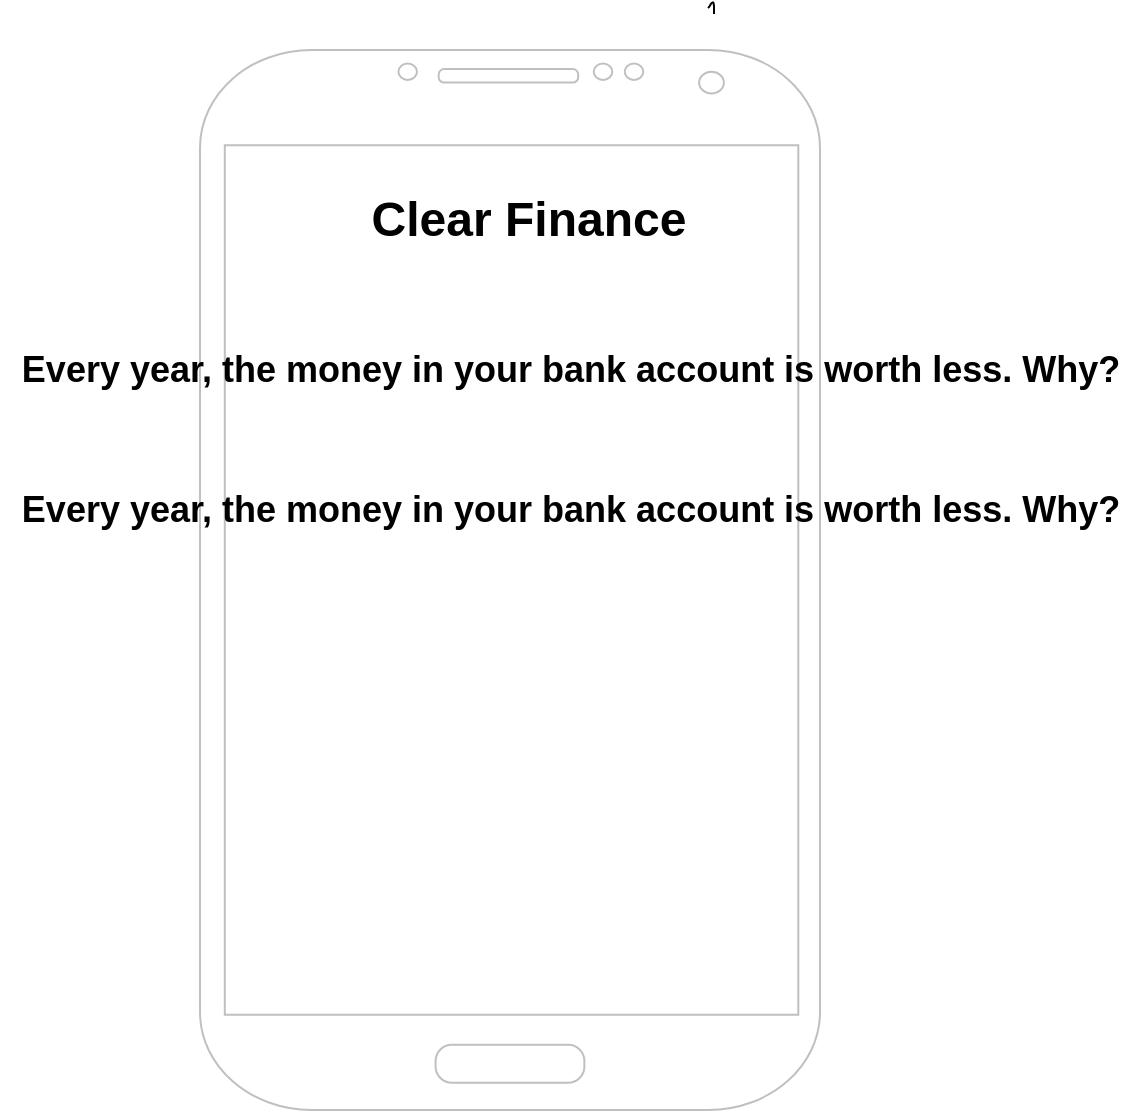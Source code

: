 <mxfile version="20.0.4" type="github">
  <diagram id="fg8l1_sHuMjB2g9FjELG" name="Page-1">
    <mxGraphModel dx="1209" dy="802" grid="1" gridSize="10" guides="1" tooltips="1" connect="1" arrows="1" fold="1" page="1" pageScale="1" pageWidth="850" pageHeight="1100" math="0" shadow="0">
      <root>
        <mxCell id="0" />
        <mxCell id="1" parent="0" />
        <mxCell id="YeKtraM9uPKnGrGfIVZY-5" value="" style="shape=stencil(lZLbDoMgDIafhtsGaBG8dtt7mKiTzKlRd3r7SdiyqYHEu7b8X+mJYTbWeV8yycdp6C7lwxZTzfDApLRtXQ52mi2GR4ZZ1Q3leehubeH9PndKZ127u8vw9JzgHDh3mOSvTejkkca2ccQYILGLSARo2kWgBpPuIzgQholUgcFl5wqcGwQEJHoBEKAK6w0CLj+ID1bzdUEShA7rlVnnT0BF6icConXDaWQLUm1GSqBNGNisgPS3pY9+Nn6nWNmm8Zf8/74+3Tnkzx6Pbw==);fillColor=none;" parent="1" vertex="1">
          <mxGeometry x="544" y="256.25" width="3" height="5.75" as="geometry" />
        </mxCell>
        <mxCell id="YeKtraM9uPKnGrGfIVZY-6" value="" style="verticalLabelPosition=bottom;verticalAlign=top;html=1;shadow=0;dashed=0;strokeWidth=1;shape=mxgraph.android.phone2;strokeColor=#c0c0c0;" parent="1" vertex="1">
          <mxGeometry x="290" y="280" width="310" height="530" as="geometry" />
        </mxCell>
        <mxCell id="oCMj-jJ8eBJa1_I_m5o7-1" value="&lt;h1&gt;Clear Finance&lt;/h1&gt;" style="text;html=1;resizable=0;autosize=1;align=center;verticalAlign=middle;points=[];fillColor=none;strokeColor=none;rounded=0;" vertex="1" parent="1">
          <mxGeometry x="364" y="330" width="180" height="70" as="geometry" />
        </mxCell>
        <mxCell id="oCMj-jJ8eBJa1_I_m5o7-2" value="&lt;h2&gt;Every year, the money in your bank account is worth less. Why?&lt;br&gt;&lt;/h2&gt;" style="text;html=1;resizable=0;autosize=1;align=center;verticalAlign=middle;points=[];fillColor=none;strokeColor=none;rounded=0;textDirection=ltr;" vertex="1" parent="1">
          <mxGeometry x="190" y="410" width="570" height="60" as="geometry" />
        </mxCell>
        <mxCell id="oCMj-jJ8eBJa1_I_m5o7-6" value="&lt;h2&gt;Every year, the money in your bank account is worth less. Why?&lt;br&gt;&lt;/h2&gt;" style="text;html=1;resizable=0;autosize=1;align=center;verticalAlign=middle;points=[];fillColor=none;strokeColor=none;rounded=0;textDirection=ltr;" vertex="1" parent="1">
          <mxGeometry x="190" y="480" width="570" height="60" as="geometry" />
        </mxCell>
      </root>
    </mxGraphModel>
  </diagram>
</mxfile>
